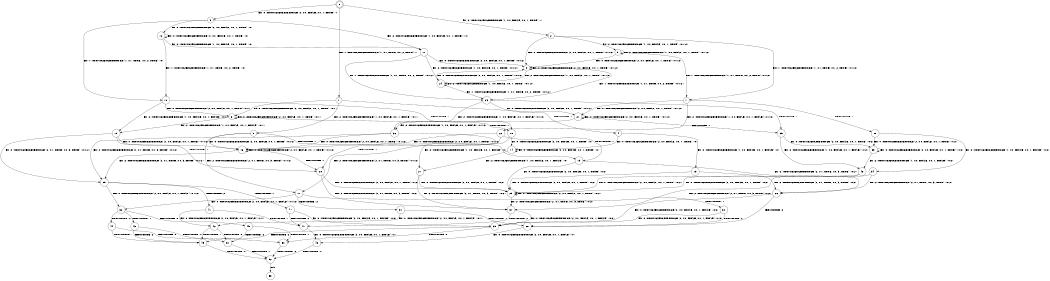 digraph BCG {
size = "7, 10.5";
center = TRUE;
node [shape = circle];
0 [peripheries = 2];
0 -> 1 [label = "EX !1 !ATOMIC_EXCH_BRANCH (1, +1, TRUE, +0, 2, TRUE) !::"];
0 -> 2 [label = "EX !2 !ATOMIC_EXCH_BRANCH (1, +0, FALSE, +0, 1, TRUE) !::"];
0 -> 3 [label = "EX !0 !ATOMIC_EXCH_BRANCH (2, +0, FALSE, +0, 1, TRUE) !::"];
1 -> 4 [label = "TERMINATE !1"];
1 -> 5 [label = "EX !2 !ATOMIC_EXCH_BRANCH (1, +0, FALSE, +0, 1, FALSE) !:0:1:"];
1 -> 6 [label = "EX !0 !ATOMIC_EXCH_BRANCH (2, +0, FALSE, +0, 1, TRUE) !:0:1:"];
2 -> 7 [label = "EX !1 !ATOMIC_EXCH_BRANCH (1, +1, TRUE, +0, 2, TRUE) !:0:1:2:"];
2 -> 8 [label = "EX !0 !ATOMIC_EXCH_BRANCH (2, +0, FALSE, +0, 1, TRUE) !:0:1:2:"];
2 -> 9 [label = "EX !2 !ATOMIC_EXCH_BRANCH (1, +0, FALSE, +0, 1, TRUE) !:0:1:2:"];
3 -> 10 [label = "EX !1 !ATOMIC_EXCH_BRANCH (1, +1, TRUE, +0, 2, TRUE) !:0:"];
3 -> 11 [label = "EX !2 !ATOMIC_EXCH_BRANCH (1, +0, FALSE, +0, 1, TRUE) !:0:"];
3 -> 12 [label = "EX !0 !ATOMIC_EXCH_BRANCH (2, +0, FALSE, +0, 1, TRUE) !:0:"];
4 -> 13 [label = "EX !2 !ATOMIC_EXCH_BRANCH (1, +0, FALSE, +0, 1, FALSE) !:0:"];
4 -> 14 [label = "EX !0 !ATOMIC_EXCH_BRANCH (2, +0, FALSE, +0, 1, TRUE) !:0:"];
5 -> 15 [label = "TERMINATE !1"];
5 -> 16 [label = "EX !0 !ATOMIC_EXCH_BRANCH (2, +0, FALSE, +0, 1, TRUE) !:0:1:2:"];
5 -> 17 [label = "EX !2 !ATOMIC_EXCH_BRANCH (2, +1, TRUE, +0, 3, TRUE) !:0:1:2:"];
6 -> 18 [label = "TERMINATE !1"];
6 -> 19 [label = "EX !2 !ATOMIC_EXCH_BRANCH (1, +0, FALSE, +0, 1, FALSE) !:0:1:"];
6 -> 6 [label = "EX !0 !ATOMIC_EXCH_BRANCH (2, +0, FALSE, +0, 1, TRUE) !:0:1:"];
7 -> 20 [label = "TERMINATE !1"];
7 -> 21 [label = "EX !0 !ATOMIC_EXCH_BRANCH (2, +0, FALSE, +0, 1, TRUE) !:0:1:2:"];
7 -> 22 [label = "EX !2 !ATOMIC_EXCH_BRANCH (1, +0, FALSE, +0, 1, FALSE) !:0:1:2:"];
8 -> 23 [label = "EX !1 !ATOMIC_EXCH_BRANCH (1, +1, TRUE, +0, 2, TRUE) !:0:1:2:"];
8 -> 24 [label = "EX !2 !ATOMIC_EXCH_BRANCH (1, +0, FALSE, +0, 1, TRUE) !:0:1:2:"];
8 -> 8 [label = "EX !0 !ATOMIC_EXCH_BRANCH (2, +0, FALSE, +0, 1, TRUE) !:0:1:2:"];
9 -> 7 [label = "EX !1 !ATOMIC_EXCH_BRANCH (1, +1, TRUE, +0, 2, TRUE) !:0:1:2:"];
9 -> 8 [label = "EX !0 !ATOMIC_EXCH_BRANCH (2, +0, FALSE, +0, 1, TRUE) !:0:1:2:"];
9 -> 9 [label = "EX !2 !ATOMIC_EXCH_BRANCH (1, +0, FALSE, +0, 1, TRUE) !:0:1:2:"];
10 -> 18 [label = "TERMINATE !1"];
10 -> 19 [label = "EX !2 !ATOMIC_EXCH_BRANCH (1, +0, FALSE, +0, 1, FALSE) !:0:1:"];
10 -> 6 [label = "EX !0 !ATOMIC_EXCH_BRANCH (2, +0, FALSE, +0, 1, TRUE) !:0:1:"];
11 -> 23 [label = "EX !1 !ATOMIC_EXCH_BRANCH (1, +1, TRUE, +0, 2, TRUE) !:0:1:2:"];
11 -> 24 [label = "EX !2 !ATOMIC_EXCH_BRANCH (1, +0, FALSE, +0, 1, TRUE) !:0:1:2:"];
11 -> 8 [label = "EX !0 !ATOMIC_EXCH_BRANCH (2, +0, FALSE, +0, 1, TRUE) !:0:1:2:"];
12 -> 10 [label = "EX !1 !ATOMIC_EXCH_BRANCH (1, +1, TRUE, +0, 2, TRUE) !:0:"];
12 -> 11 [label = "EX !2 !ATOMIC_EXCH_BRANCH (1, +0, FALSE, +0, 1, TRUE) !:0:"];
12 -> 12 [label = "EX !0 !ATOMIC_EXCH_BRANCH (2, +0, FALSE, +0, 1, TRUE) !:0:"];
13 -> 25 [label = "EX !0 !ATOMIC_EXCH_BRANCH (2, +0, FALSE, +0, 1, TRUE) !:0:2:"];
13 -> 26 [label = "EX !2 !ATOMIC_EXCH_BRANCH (2, +1, TRUE, +0, 3, TRUE) !:0:2:"];
14 -> 27 [label = "EX !2 !ATOMIC_EXCH_BRANCH (1, +0, FALSE, +0, 1, FALSE) !:0:"];
14 -> 14 [label = "EX !0 !ATOMIC_EXCH_BRANCH (2, +0, FALSE, +0, 1, TRUE) !:0:"];
15 -> 25 [label = "EX !0 !ATOMIC_EXCH_BRANCH (2, +0, FALSE, +0, 1, TRUE) !:0:2:"];
15 -> 26 [label = "EX !2 !ATOMIC_EXCH_BRANCH (2, +1, TRUE, +0, 3, TRUE) !:0:2:"];
16 -> 28 [label = "TERMINATE !1"];
16 -> 29 [label = "EX !2 !ATOMIC_EXCH_BRANCH (2, +1, TRUE, +0, 3, TRUE) !:0:1:2:"];
16 -> 16 [label = "EX !0 !ATOMIC_EXCH_BRANCH (2, +0, FALSE, +0, 1, TRUE) !:0:1:2:"];
17 -> 30 [label = "TERMINATE !1"];
17 -> 31 [label = "TERMINATE !2"];
17 -> 32 [label = "EX !0 !ATOMIC_EXCH_BRANCH (2, +0, FALSE, +0, 1, FALSE) !:0:1:2:"];
18 -> 27 [label = "EX !2 !ATOMIC_EXCH_BRANCH (1, +0, FALSE, +0, 1, FALSE) !:0:"];
18 -> 14 [label = "EX !0 !ATOMIC_EXCH_BRANCH (2, +0, FALSE, +0, 1, TRUE) !:0:"];
19 -> 28 [label = "TERMINATE !1"];
19 -> 29 [label = "EX !2 !ATOMIC_EXCH_BRANCH (2, +1, TRUE, +0, 3, TRUE) !:0:1:2:"];
19 -> 16 [label = "EX !0 !ATOMIC_EXCH_BRANCH (2, +0, FALSE, +0, 1, TRUE) !:0:1:2:"];
20 -> 33 [label = "EX !0 !ATOMIC_EXCH_BRANCH (2, +0, FALSE, +0, 1, TRUE) !:0:2:"];
20 -> 34 [label = "EX !2 !ATOMIC_EXCH_BRANCH (1, +0, FALSE, +0, 1, FALSE) !:0:2:"];
21 -> 35 [label = "TERMINATE !1"];
21 -> 36 [label = "EX !2 !ATOMIC_EXCH_BRANCH (1, +0, FALSE, +0, 1, FALSE) !:0:1:2:"];
21 -> 21 [label = "EX !0 !ATOMIC_EXCH_BRANCH (2, +0, FALSE, +0, 1, TRUE) !:0:1:2:"];
22 -> 15 [label = "TERMINATE !1"];
22 -> 16 [label = "EX !0 !ATOMIC_EXCH_BRANCH (2, +0, FALSE, +0, 1, TRUE) !:0:1:2:"];
22 -> 17 [label = "EX !2 !ATOMIC_EXCH_BRANCH (2, +1, TRUE, +0, 3, TRUE) !:0:1:2:"];
23 -> 35 [label = "TERMINATE !1"];
23 -> 36 [label = "EX !2 !ATOMIC_EXCH_BRANCH (1, +0, FALSE, +0, 1, FALSE) !:0:1:2:"];
23 -> 21 [label = "EX !0 !ATOMIC_EXCH_BRANCH (2, +0, FALSE, +0, 1, TRUE) !:0:1:2:"];
24 -> 23 [label = "EX !1 !ATOMIC_EXCH_BRANCH (1, +1, TRUE, +0, 2, TRUE) !:0:1:2:"];
24 -> 24 [label = "EX !2 !ATOMIC_EXCH_BRANCH (1, +0, FALSE, +0, 1, TRUE) !:0:1:2:"];
24 -> 8 [label = "EX !0 !ATOMIC_EXCH_BRANCH (2, +0, FALSE, +0, 1, TRUE) !:0:1:2:"];
25 -> 37 [label = "EX !2 !ATOMIC_EXCH_BRANCH (2, +1, TRUE, +0, 3, TRUE) !:0:2:"];
25 -> 25 [label = "EX !0 !ATOMIC_EXCH_BRANCH (2, +0, FALSE, +0, 1, TRUE) !:0:2:"];
26 -> 38 [label = "TERMINATE !2"];
26 -> 39 [label = "EX !0 !ATOMIC_EXCH_BRANCH (2, +0, FALSE, +0, 1, FALSE) !:0:2:"];
27 -> 37 [label = "EX !2 !ATOMIC_EXCH_BRANCH (2, +1, TRUE, +0, 3, TRUE) !:0:2:"];
27 -> 25 [label = "EX !0 !ATOMIC_EXCH_BRANCH (2, +0, FALSE, +0, 1, TRUE) !:0:2:"];
28 -> 37 [label = "EX !2 !ATOMIC_EXCH_BRANCH (2, +1, TRUE, +0, 3, TRUE) !:0:2:"];
28 -> 25 [label = "EX !0 !ATOMIC_EXCH_BRANCH (2, +0, FALSE, +0, 1, TRUE) !:0:2:"];
29 -> 40 [label = "TERMINATE !1"];
29 -> 41 [label = "TERMINATE !2"];
29 -> 32 [label = "EX !0 !ATOMIC_EXCH_BRANCH (2, +0, FALSE, +0, 1, FALSE) !:0:1:2:"];
30 -> 38 [label = "TERMINATE !2"];
30 -> 39 [label = "EX !0 !ATOMIC_EXCH_BRANCH (2, +0, FALSE, +0, 1, FALSE) !:0:2:"];
31 -> 38 [label = "TERMINATE !1"];
31 -> 42 [label = "EX !0 !ATOMIC_EXCH_BRANCH (2, +0, FALSE, +0, 1, FALSE) !:0:1:"];
32 -> 43 [label = "TERMINATE !1"];
32 -> 44 [label = "TERMINATE !2"];
32 -> 45 [label = "TERMINATE !0"];
33 -> 46 [label = "EX !2 !ATOMIC_EXCH_BRANCH (1, +0, FALSE, +0, 1, FALSE) !:0:2:"];
33 -> 33 [label = "EX !0 !ATOMIC_EXCH_BRANCH (2, +0, FALSE, +0, 1, TRUE) !:0:2:"];
34 -> 25 [label = "EX !0 !ATOMIC_EXCH_BRANCH (2, +0, FALSE, +0, 1, TRUE) !:0:2:"];
34 -> 26 [label = "EX !2 !ATOMIC_EXCH_BRANCH (2, +1, TRUE, +0, 3, TRUE) !:0:2:"];
35 -> 46 [label = "EX !2 !ATOMIC_EXCH_BRANCH (1, +0, FALSE, +0, 1, FALSE) !:0:2:"];
35 -> 33 [label = "EX !0 !ATOMIC_EXCH_BRANCH (2, +0, FALSE, +0, 1, TRUE) !:0:2:"];
36 -> 28 [label = "TERMINATE !1"];
36 -> 29 [label = "EX !2 !ATOMIC_EXCH_BRANCH (2, +1, TRUE, +0, 3, TRUE) !:0:1:2:"];
36 -> 16 [label = "EX !0 !ATOMIC_EXCH_BRANCH (2, +0, FALSE, +0, 1, TRUE) !:0:1:2:"];
37 -> 47 [label = "TERMINATE !2"];
37 -> 39 [label = "EX !0 !ATOMIC_EXCH_BRANCH (2, +0, FALSE, +0, 1, FALSE) !:0:2:"];
38 -> 48 [label = "EX !0 !ATOMIC_EXCH_BRANCH (2, +0, FALSE, +0, 1, FALSE) !:0:"];
39 -> 49 [label = "TERMINATE !2"];
39 -> 50 [label = "TERMINATE !0"];
40 -> 47 [label = "TERMINATE !2"];
40 -> 39 [label = "EX !0 !ATOMIC_EXCH_BRANCH (2, +0, FALSE, +0, 1, FALSE) !:0:2:"];
41 -> 47 [label = "TERMINATE !1"];
41 -> 42 [label = "EX !0 !ATOMIC_EXCH_BRANCH (2, +0, FALSE, +0, 1, FALSE) !:0:1:"];
42 -> 49 [label = "TERMINATE !1"];
42 -> 51 [label = "TERMINATE !0"];
43 -> 49 [label = "TERMINATE !2"];
43 -> 50 [label = "TERMINATE !0"];
44 -> 49 [label = "TERMINATE !1"];
44 -> 51 [label = "TERMINATE !0"];
45 -> 50 [label = "TERMINATE !1"];
45 -> 51 [label = "TERMINATE !2"];
46 -> 37 [label = "EX !2 !ATOMIC_EXCH_BRANCH (2, +1, TRUE, +0, 3, TRUE) !:0:2:"];
46 -> 25 [label = "EX !0 !ATOMIC_EXCH_BRANCH (2, +0, FALSE, +0, 1, TRUE) !:0:2:"];
47 -> 48 [label = "EX !0 !ATOMIC_EXCH_BRANCH (2, +0, FALSE, +0, 1, FALSE) !:0:"];
48 -> 52 [label = "TERMINATE !0"];
49 -> 52 [label = "TERMINATE !0"];
50 -> 52 [label = "TERMINATE !2"];
51 -> 52 [label = "TERMINATE !1"];
52 -> 53 [label = "exit"];
}
